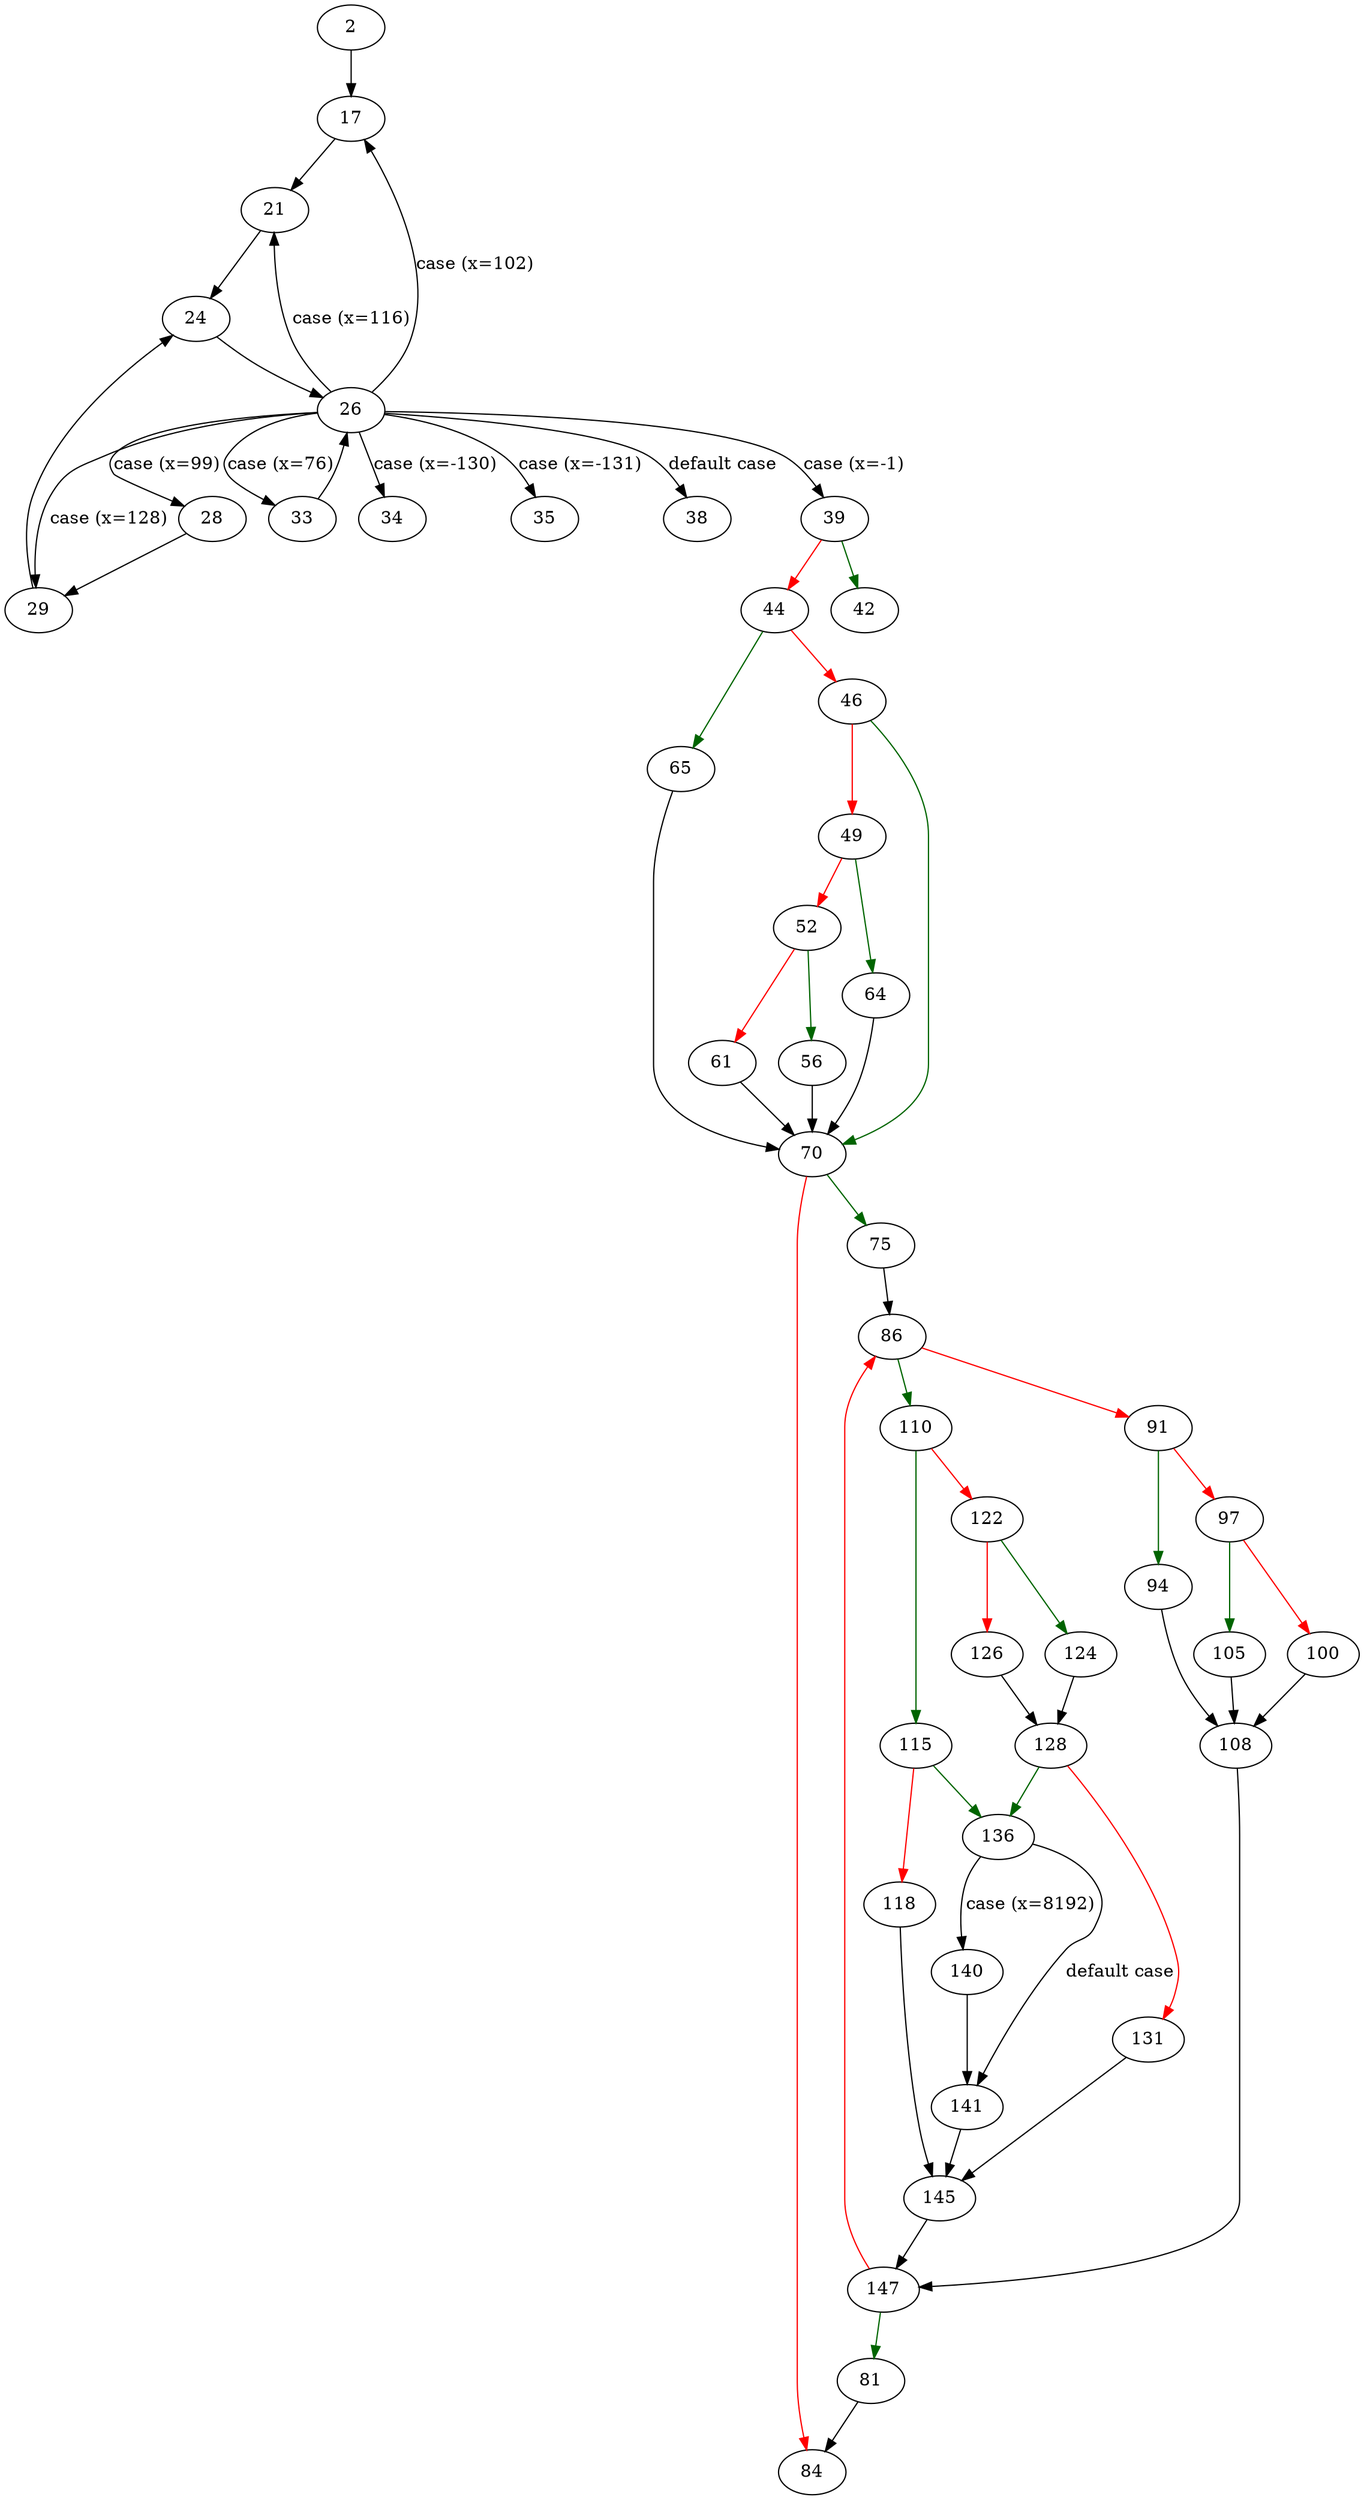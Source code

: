 strict digraph "main" {
	// Node definitions.
	2 [entry=true];
	17;
	21;
	24;
	26;
	39;
	29;
	28;
	33;
	34;
	35;
	38;
	42;
	44;
	65;
	46;
	70;
	49;
	64;
	52;
	56;
	61;
	75;
	84;
	86;
	81;
	110;
	91;
	94;
	97;
	108;
	105;
	100;
	147;
	115;
	122;
	136;
	118;
	145;
	124;
	126;
	128;
	131;
	140;
	141;

	// Edge definitions.
	2 -> 17;
	17 -> 21;
	21 -> 24;
	24 -> 26;
	26 -> 17 [
		cond="case (x=102)"
		label="case (x=102)"
	];
	26 -> 21 [
		cond="case (x=116)"
		label="case (x=116)"
	];
	26 -> 39 [
		cond="case (x=-1)"
		label="case (x=-1)"
	];
	26 -> 29 [
		cond="case (x=128)"
		label="case (x=128)"
	];
	26 -> 28 [
		cond="case (x=99)"
		label="case (x=99)"
	];
	26 -> 33 [
		cond="case (x=76)"
		label="case (x=76)"
	];
	26 -> 34 [
		cond="case (x=-130)"
		label="case (x=-130)"
	];
	26 -> 35 [
		cond="case (x=-131)"
		label="case (x=-131)"
	];
	26 -> 38 [
		cond="default case"
		label="default case"
	];
	39 -> 42 [
		color=darkgreen
		cond=true
	];
	39 -> 44 [
		color=red
		cond=false
	];
	29 -> 24;
	28 -> 29;
	33 -> 26;
	44 -> 65 [
		color=darkgreen
		cond=true
	];
	44 -> 46 [
		color=red
		cond=false
	];
	65 -> 70;
	46 -> 70 [
		color=darkgreen
		cond=true
	];
	46 -> 49 [
		color=red
		cond=false
	];
	70 -> 75 [
		color=darkgreen
		cond=true
	];
	70 -> 84 [
		color=red
		cond=false
	];
	49 -> 64 [
		color=darkgreen
		cond=true
	];
	49 -> 52 [
		color=red
		cond=false
	];
	64 -> 70;
	52 -> 56 [
		color=darkgreen
		cond=true
	];
	52 -> 61 [
		color=red
		cond=false
	];
	56 -> 70;
	61 -> 70;
	75 -> 86;
	86 -> 110 [
		color=darkgreen
		cond=true
	];
	86 -> 91 [
		color=red
		cond=false
	];
	81 -> 84;
	110 -> 115 [
		color=darkgreen
		cond=true
	];
	110 -> 122 [
		color=red
		cond=false
	];
	91 -> 94 [
		color=darkgreen
		cond=true
	];
	91 -> 97 [
		color=red
		cond=false
	];
	94 -> 108;
	97 -> 105 [
		color=darkgreen
		cond=true
	];
	97 -> 100 [
		color=red
		cond=false
	];
	108 -> 147;
	105 -> 108;
	100 -> 108;
	147 -> 86 [
		color=red
		cond=false
	];
	147 -> 81 [
		color=darkgreen
		cond=true
	];
	115 -> 136 [
		color=darkgreen
		cond=true
	];
	115 -> 118 [
		color=red
		cond=false
	];
	122 -> 124 [
		color=darkgreen
		cond=true
	];
	122 -> 126 [
		color=red
		cond=false
	];
	136 -> 140 [
		cond="case (x=8192)"
		label="case (x=8192)"
	];
	136 -> 141 [
		cond="default case"
		label="default case"
	];
	118 -> 145;
	145 -> 147;
	124 -> 128;
	126 -> 128;
	128 -> 136 [
		color=darkgreen
		cond=true
	];
	128 -> 131 [
		color=red
		cond=false
	];
	131 -> 145;
	140 -> 141;
	141 -> 145;
}